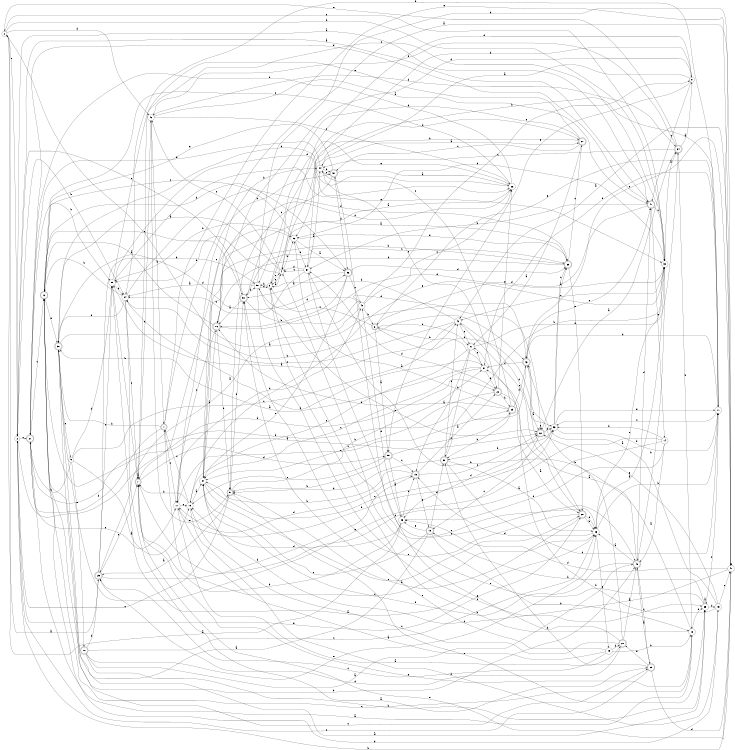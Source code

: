 digraph n49_9 {
__start0 [label="" shape="none"];

rankdir=LR;
size="8,5";

s0 [style="filled", color="black", fillcolor="white" shape="circle", label="0"];
s1 [style="rounded,filled", color="black", fillcolor="white" shape="doublecircle", label="1"];
s2 [style="filled", color="black", fillcolor="white" shape="circle", label="2"];
s3 [style="filled", color="black", fillcolor="white" shape="circle", label="3"];
s4 [style="filled", color="black", fillcolor="white" shape="circle", label="4"];
s5 [style="rounded,filled", color="black", fillcolor="white" shape="doublecircle", label="5"];
s6 [style="rounded,filled", color="black", fillcolor="white" shape="doublecircle", label="6"];
s7 [style="rounded,filled", color="black", fillcolor="white" shape="doublecircle", label="7"];
s8 [style="filled", color="black", fillcolor="white" shape="circle", label="8"];
s9 [style="filled", color="black", fillcolor="white" shape="circle", label="9"];
s10 [style="rounded,filled", color="black", fillcolor="white" shape="doublecircle", label="10"];
s11 [style="filled", color="black", fillcolor="white" shape="circle", label="11"];
s12 [style="rounded,filled", color="black", fillcolor="white" shape="doublecircle", label="12"];
s13 [style="rounded,filled", color="black", fillcolor="white" shape="doublecircle", label="13"];
s14 [style="filled", color="black", fillcolor="white" shape="circle", label="14"];
s15 [style="rounded,filled", color="black", fillcolor="white" shape="doublecircle", label="15"];
s16 [style="rounded,filled", color="black", fillcolor="white" shape="doublecircle", label="16"];
s17 [style="filled", color="black", fillcolor="white" shape="circle", label="17"];
s18 [style="filled", color="black", fillcolor="white" shape="circle", label="18"];
s19 [style="filled", color="black", fillcolor="white" shape="circle", label="19"];
s20 [style="rounded,filled", color="black", fillcolor="white" shape="doublecircle", label="20"];
s21 [style="rounded,filled", color="black", fillcolor="white" shape="doublecircle", label="21"];
s22 [style="rounded,filled", color="black", fillcolor="white" shape="doublecircle", label="22"];
s23 [style="rounded,filled", color="black", fillcolor="white" shape="doublecircle", label="23"];
s24 [style="filled", color="black", fillcolor="white" shape="circle", label="24"];
s25 [style="rounded,filled", color="black", fillcolor="white" shape="doublecircle", label="25"];
s26 [style="filled", color="black", fillcolor="white" shape="circle", label="26"];
s27 [style="rounded,filled", color="black", fillcolor="white" shape="doublecircle", label="27"];
s28 [style="rounded,filled", color="black", fillcolor="white" shape="doublecircle", label="28"];
s29 [style="rounded,filled", color="black", fillcolor="white" shape="doublecircle", label="29"];
s30 [style="rounded,filled", color="black", fillcolor="white" shape="doublecircle", label="30"];
s31 [style="filled", color="black", fillcolor="white" shape="circle", label="31"];
s32 [style="filled", color="black", fillcolor="white" shape="circle", label="32"];
s33 [style="filled", color="black", fillcolor="white" shape="circle", label="33"];
s34 [style="rounded,filled", color="black", fillcolor="white" shape="doublecircle", label="34"];
s35 [style="filled", color="black", fillcolor="white" shape="circle", label="35"];
s36 [style="filled", color="black", fillcolor="white" shape="circle", label="36"];
s37 [style="filled", color="black", fillcolor="white" shape="circle", label="37"];
s38 [style="rounded,filled", color="black", fillcolor="white" shape="doublecircle", label="38"];
s39 [style="rounded,filled", color="black", fillcolor="white" shape="doublecircle", label="39"];
s40 [style="filled", color="black", fillcolor="white" shape="circle", label="40"];
s41 [style="rounded,filled", color="black", fillcolor="white" shape="doublecircle", label="41"];
s42 [style="filled", color="black", fillcolor="white" shape="circle", label="42"];
s43 [style="rounded,filled", color="black", fillcolor="white" shape="doublecircle", label="43"];
s44 [style="filled", color="black", fillcolor="white" shape="circle", label="44"];
s45 [style="filled", color="black", fillcolor="white" shape="circle", label="45"];
s46 [style="filled", color="black", fillcolor="white" shape="circle", label="46"];
s47 [style="filled", color="black", fillcolor="white" shape="circle", label="47"];
s48 [style="rounded,filled", color="black", fillcolor="white" shape="doublecircle", label="48"];
s49 [style="filled", color="black", fillcolor="white" shape="circle", label="49"];
s50 [style="rounded,filled", color="black", fillcolor="white" shape="doublecircle", label="50"];
s51 [style="rounded,filled", color="black", fillcolor="white" shape="doublecircle", label="51"];
s52 [style="filled", color="black", fillcolor="white" shape="circle", label="52"];
s53 [style="filled", color="black", fillcolor="white" shape="circle", label="53"];
s54 [style="filled", color="black", fillcolor="white" shape="circle", label="54"];
s55 [style="rounded,filled", color="black", fillcolor="white" shape="doublecircle", label="55"];
s56 [style="rounded,filled", color="black", fillcolor="white" shape="doublecircle", label="56"];
s57 [style="filled", color="black", fillcolor="white" shape="circle", label="57"];
s58 [style="filled", color="black", fillcolor="white" shape="circle", label="58"];
s59 [style="filled", color="black", fillcolor="white" shape="circle", label="59"];
s60 [style="rounded,filled", color="black", fillcolor="white" shape="doublecircle", label="60"];
s0 -> s60 [label="a"];
s0 -> s32 [label="b"];
s0 -> s32 [label="c"];
s0 -> s46 [label="d"];
s0 -> s2 [label="e"];
s1 -> s47 [label="a"];
s1 -> s38 [label="b"];
s1 -> s17 [label="c"];
s1 -> s21 [label="d"];
s1 -> s47 [label="e"];
s2 -> s41 [label="a"];
s2 -> s24 [label="b"];
s2 -> s21 [label="c"];
s2 -> s22 [label="d"];
s2 -> s28 [label="e"];
s3 -> s4 [label="a"];
s3 -> s58 [label="b"];
s3 -> s48 [label="c"];
s3 -> s27 [label="d"];
s3 -> s4 [label="e"];
s4 -> s38 [label="a"];
s4 -> s52 [label="b"];
s4 -> s46 [label="c"];
s4 -> s59 [label="d"];
s4 -> s3 [label="e"];
s5 -> s25 [label="a"];
s5 -> s37 [label="b"];
s5 -> s2 [label="c"];
s5 -> s50 [label="d"];
s5 -> s35 [label="e"];
s6 -> s55 [label="a"];
s6 -> s31 [label="b"];
s6 -> s3 [label="c"];
s6 -> s53 [label="d"];
s6 -> s11 [label="e"];
s7 -> s7 [label="a"];
s7 -> s59 [label="b"];
s7 -> s52 [label="c"];
s7 -> s55 [label="d"];
s7 -> s46 [label="e"];
s8 -> s44 [label="a"];
s8 -> s52 [label="b"];
s8 -> s41 [label="c"];
s8 -> s4 [label="d"];
s8 -> s55 [label="e"];
s9 -> s19 [label="a"];
s9 -> s21 [label="b"];
s9 -> s42 [label="c"];
s9 -> s59 [label="d"];
s9 -> s10 [label="e"];
s10 -> s48 [label="a"];
s10 -> s35 [label="b"];
s10 -> s33 [label="c"];
s10 -> s25 [label="d"];
s10 -> s33 [label="e"];
s11 -> s24 [label="a"];
s11 -> s57 [label="b"];
s11 -> s53 [label="c"];
s11 -> s43 [label="d"];
s11 -> s37 [label="e"];
s12 -> s60 [label="a"];
s12 -> s48 [label="b"];
s12 -> s50 [label="c"];
s12 -> s56 [label="d"];
s12 -> s38 [label="e"];
s13 -> s12 [label="a"];
s13 -> s18 [label="b"];
s13 -> s54 [label="c"];
s13 -> s30 [label="d"];
s13 -> s36 [label="e"];
s14 -> s48 [label="a"];
s14 -> s53 [label="b"];
s14 -> s7 [label="c"];
s14 -> s36 [label="d"];
s14 -> s38 [label="e"];
s15 -> s22 [label="a"];
s15 -> s54 [label="b"];
s15 -> s60 [label="c"];
s15 -> s17 [label="d"];
s15 -> s13 [label="e"];
s16 -> s12 [label="a"];
s16 -> s5 [label="b"];
s16 -> s17 [label="c"];
s16 -> s8 [label="d"];
s16 -> s32 [label="e"];
s17 -> s20 [label="a"];
s17 -> s53 [label="b"];
s17 -> s23 [label="c"];
s17 -> s40 [label="d"];
s17 -> s19 [label="e"];
s18 -> s37 [label="a"];
s18 -> s3 [label="b"];
s18 -> s12 [label="c"];
s18 -> s35 [label="d"];
s18 -> s7 [label="e"];
s19 -> s54 [label="a"];
s19 -> s7 [label="b"];
s19 -> s1 [label="c"];
s19 -> s45 [label="d"];
s19 -> s32 [label="e"];
s20 -> s48 [label="a"];
s20 -> s43 [label="b"];
s20 -> s19 [label="c"];
s20 -> s25 [label="d"];
s20 -> s51 [label="e"];
s21 -> s18 [label="a"];
s21 -> s59 [label="b"];
s21 -> s12 [label="c"];
s21 -> s41 [label="d"];
s21 -> s17 [label="e"];
s22 -> s28 [label="a"];
s22 -> s23 [label="b"];
s22 -> s54 [label="c"];
s22 -> s57 [label="d"];
s22 -> s26 [label="e"];
s23 -> s52 [label="a"];
s23 -> s30 [label="b"];
s23 -> s44 [label="c"];
s23 -> s43 [label="d"];
s23 -> s16 [label="e"];
s24 -> s29 [label="a"];
s24 -> s12 [label="b"];
s24 -> s7 [label="c"];
s24 -> s39 [label="d"];
s24 -> s38 [label="e"];
s25 -> s0 [label="a"];
s25 -> s58 [label="b"];
s25 -> s59 [label="c"];
s25 -> s15 [label="d"];
s25 -> s7 [label="e"];
s26 -> s3 [label="a"];
s26 -> s21 [label="b"];
s26 -> s12 [label="c"];
s26 -> s38 [label="d"];
s26 -> s58 [label="e"];
s27 -> s31 [label="a"];
s27 -> s4 [label="b"];
s27 -> s51 [label="c"];
s27 -> s50 [label="d"];
s27 -> s7 [label="e"];
s28 -> s5 [label="a"];
s28 -> s33 [label="b"];
s28 -> s42 [label="c"];
s28 -> s33 [label="d"];
s28 -> s50 [label="e"];
s29 -> s48 [label="a"];
s29 -> s30 [label="b"];
s29 -> s2 [label="c"];
s29 -> s47 [label="d"];
s29 -> s20 [label="e"];
s30 -> s33 [label="a"];
s30 -> s32 [label="b"];
s30 -> s11 [label="c"];
s30 -> s5 [label="d"];
s30 -> s42 [label="e"];
s31 -> s15 [label="a"];
s31 -> s30 [label="b"];
s31 -> s19 [label="c"];
s31 -> s34 [label="d"];
s31 -> s37 [label="e"];
s32 -> s34 [label="a"];
s32 -> s48 [label="b"];
s32 -> s42 [label="c"];
s32 -> s52 [label="d"];
s32 -> s33 [label="e"];
s33 -> s32 [label="a"];
s33 -> s11 [label="b"];
s33 -> s1 [label="c"];
s33 -> s15 [label="d"];
s33 -> s49 [label="e"];
s34 -> s8 [label="a"];
s34 -> s18 [label="b"];
s34 -> s44 [label="c"];
s34 -> s46 [label="d"];
s34 -> s0 [label="e"];
s35 -> s35 [label="a"];
s35 -> s13 [label="b"];
s35 -> s11 [label="c"];
s35 -> s45 [label="d"];
s35 -> s4 [label="e"];
s36 -> s0 [label="a"];
s36 -> s7 [label="b"];
s36 -> s15 [label="c"];
s36 -> s19 [label="d"];
s36 -> s40 [label="e"];
s37 -> s38 [label="a"];
s37 -> s6 [label="b"];
s37 -> s54 [label="c"];
s37 -> s24 [label="d"];
s37 -> s22 [label="e"];
s38 -> s35 [label="a"];
s38 -> s43 [label="b"];
s38 -> s29 [label="c"];
s38 -> s56 [label="d"];
s38 -> s9 [label="e"];
s39 -> s54 [label="a"];
s39 -> s16 [label="b"];
s39 -> s27 [label="c"];
s39 -> s16 [label="d"];
s39 -> s28 [label="e"];
s40 -> s25 [label="a"];
s40 -> s6 [label="b"];
s40 -> s26 [label="c"];
s40 -> s58 [label="d"];
s40 -> s8 [label="e"];
s41 -> s2 [label="a"];
s41 -> s57 [label="b"];
s41 -> s32 [label="c"];
s41 -> s6 [label="d"];
s41 -> s14 [label="e"];
s42 -> s59 [label="a"];
s42 -> s3 [label="b"];
s42 -> s24 [label="c"];
s42 -> s28 [label="d"];
s42 -> s31 [label="e"];
s43 -> s60 [label="a"];
s43 -> s21 [label="b"];
s43 -> s41 [label="c"];
s43 -> s37 [label="d"];
s43 -> s47 [label="e"];
s44 -> s27 [label="a"];
s44 -> s51 [label="b"];
s44 -> s22 [label="c"];
s44 -> s21 [label="d"];
s44 -> s51 [label="e"];
s45 -> s43 [label="a"];
s45 -> s31 [label="b"];
s45 -> s47 [label="c"];
s45 -> s12 [label="d"];
s45 -> s60 [label="e"];
s46 -> s41 [label="a"];
s46 -> s1 [label="b"];
s46 -> s26 [label="c"];
s46 -> s34 [label="d"];
s46 -> s5 [label="e"];
s47 -> s42 [label="a"];
s47 -> s2 [label="b"];
s47 -> s54 [label="c"];
s47 -> s36 [label="d"];
s47 -> s7 [label="e"];
s48 -> s33 [label="a"];
s48 -> s57 [label="b"];
s48 -> s29 [label="c"];
s48 -> s41 [label="d"];
s48 -> s54 [label="e"];
s49 -> s17 [label="a"];
s49 -> s18 [label="b"];
s49 -> s25 [label="c"];
s49 -> s20 [label="d"];
s49 -> s50 [label="e"];
s50 -> s16 [label="a"];
s50 -> s58 [label="b"];
s50 -> s39 [label="c"];
s50 -> s43 [label="d"];
s50 -> s2 [label="e"];
s51 -> s26 [label="a"];
s51 -> s17 [label="b"];
s51 -> s5 [label="c"];
s51 -> s56 [label="d"];
s51 -> s12 [label="e"];
s52 -> s56 [label="a"];
s52 -> s59 [label="b"];
s52 -> s12 [label="c"];
s52 -> s57 [label="d"];
s52 -> s39 [label="e"];
s53 -> s39 [label="a"];
s53 -> s30 [label="b"];
s53 -> s39 [label="c"];
s53 -> s11 [label="d"];
s53 -> s11 [label="e"];
s54 -> s16 [label="a"];
s54 -> s44 [label="b"];
s54 -> s53 [label="c"];
s54 -> s26 [label="d"];
s54 -> s28 [label="e"];
s55 -> s36 [label="a"];
s55 -> s5 [label="b"];
s55 -> s15 [label="c"];
s55 -> s23 [label="d"];
s55 -> s19 [label="e"];
s56 -> s50 [label="a"];
s56 -> s16 [label="b"];
s56 -> s40 [label="c"];
s56 -> s39 [label="d"];
s56 -> s54 [label="e"];
s57 -> s44 [label="a"];
s57 -> s24 [label="b"];
s57 -> s4 [label="c"];
s57 -> s4 [label="d"];
s57 -> s33 [label="e"];
s58 -> s24 [label="a"];
s58 -> s47 [label="b"];
s58 -> s35 [label="c"];
s58 -> s3 [label="d"];
s58 -> s60 [label="e"];
s59 -> s33 [label="a"];
s59 -> s24 [label="b"];
s59 -> s32 [label="c"];
s59 -> s26 [label="d"];
s59 -> s32 [label="e"];
s60 -> s34 [label="a"];
s60 -> s53 [label="b"];
s60 -> s13 [label="c"];
s60 -> s36 [label="d"];
s60 -> s60 [label="e"];

}